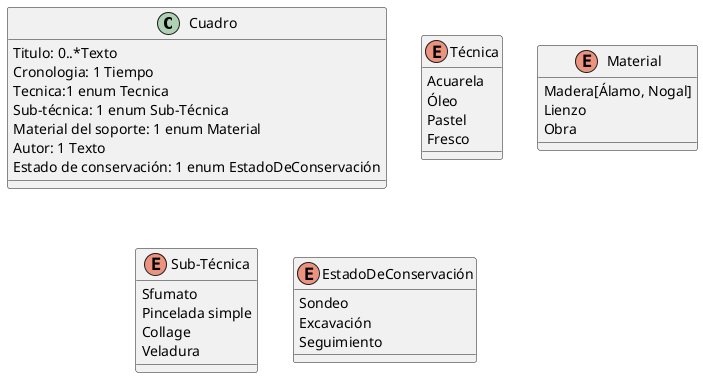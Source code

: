 @startuml
class Cuadro{
Titulo: 0..*Texto
Cronologia: 1 Tiempo
Tecnica:1 enum Tecnica
Sub-técnica: 1 enum Sub-Técnica
Material del soporte: 1 enum Material
Autor: 1 Texto
Estado de conservación: 1 enum EstadoDeConservación
}
enum Técnica{
Acuarela
Óleo
Pastel
Fresco
}
enum Material{
Madera[Álamo, Nogal]
Lienzo
Obra
}
enum Sub-Técnica{
Sfumato
Pincelada simple
Collage
Veladura
}
enum EstadoDeConservación{
Sondeo
Excavación
Seguimiento
}
@enduml